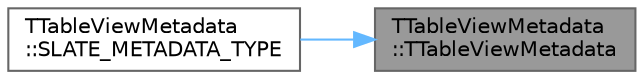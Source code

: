 digraph "TTableViewMetadata::TTableViewMetadata"
{
 // INTERACTIVE_SVG=YES
 // LATEX_PDF_SIZE
  bgcolor="transparent";
  edge [fontname=Helvetica,fontsize=10,labelfontname=Helvetica,labelfontsize=10];
  node [fontname=Helvetica,fontsize=10,shape=box,height=0.2,width=0.4];
  rankdir="RL";
  Node1 [id="Node000001",label="TTableViewMetadata\l::TTableViewMetadata",height=0.2,width=0.4,color="gray40", fillcolor="grey60", style="filled", fontcolor="black",tooltip=" "];
  Node1 -> Node2 [id="edge1_Node000001_Node000002",dir="back",color="steelblue1",style="solid",tooltip=" "];
  Node2 [id="Node000002",label="TTableViewMetadata\l::SLATE_METADATA_TYPE",height=0.2,width=0.4,color="grey40", fillcolor="white", style="filled",URL="$db/dc2/classTTableViewMetadata.html#a92ea7f85b5a8d07fc54ac7e060c3310c",tooltip=" "];
}
